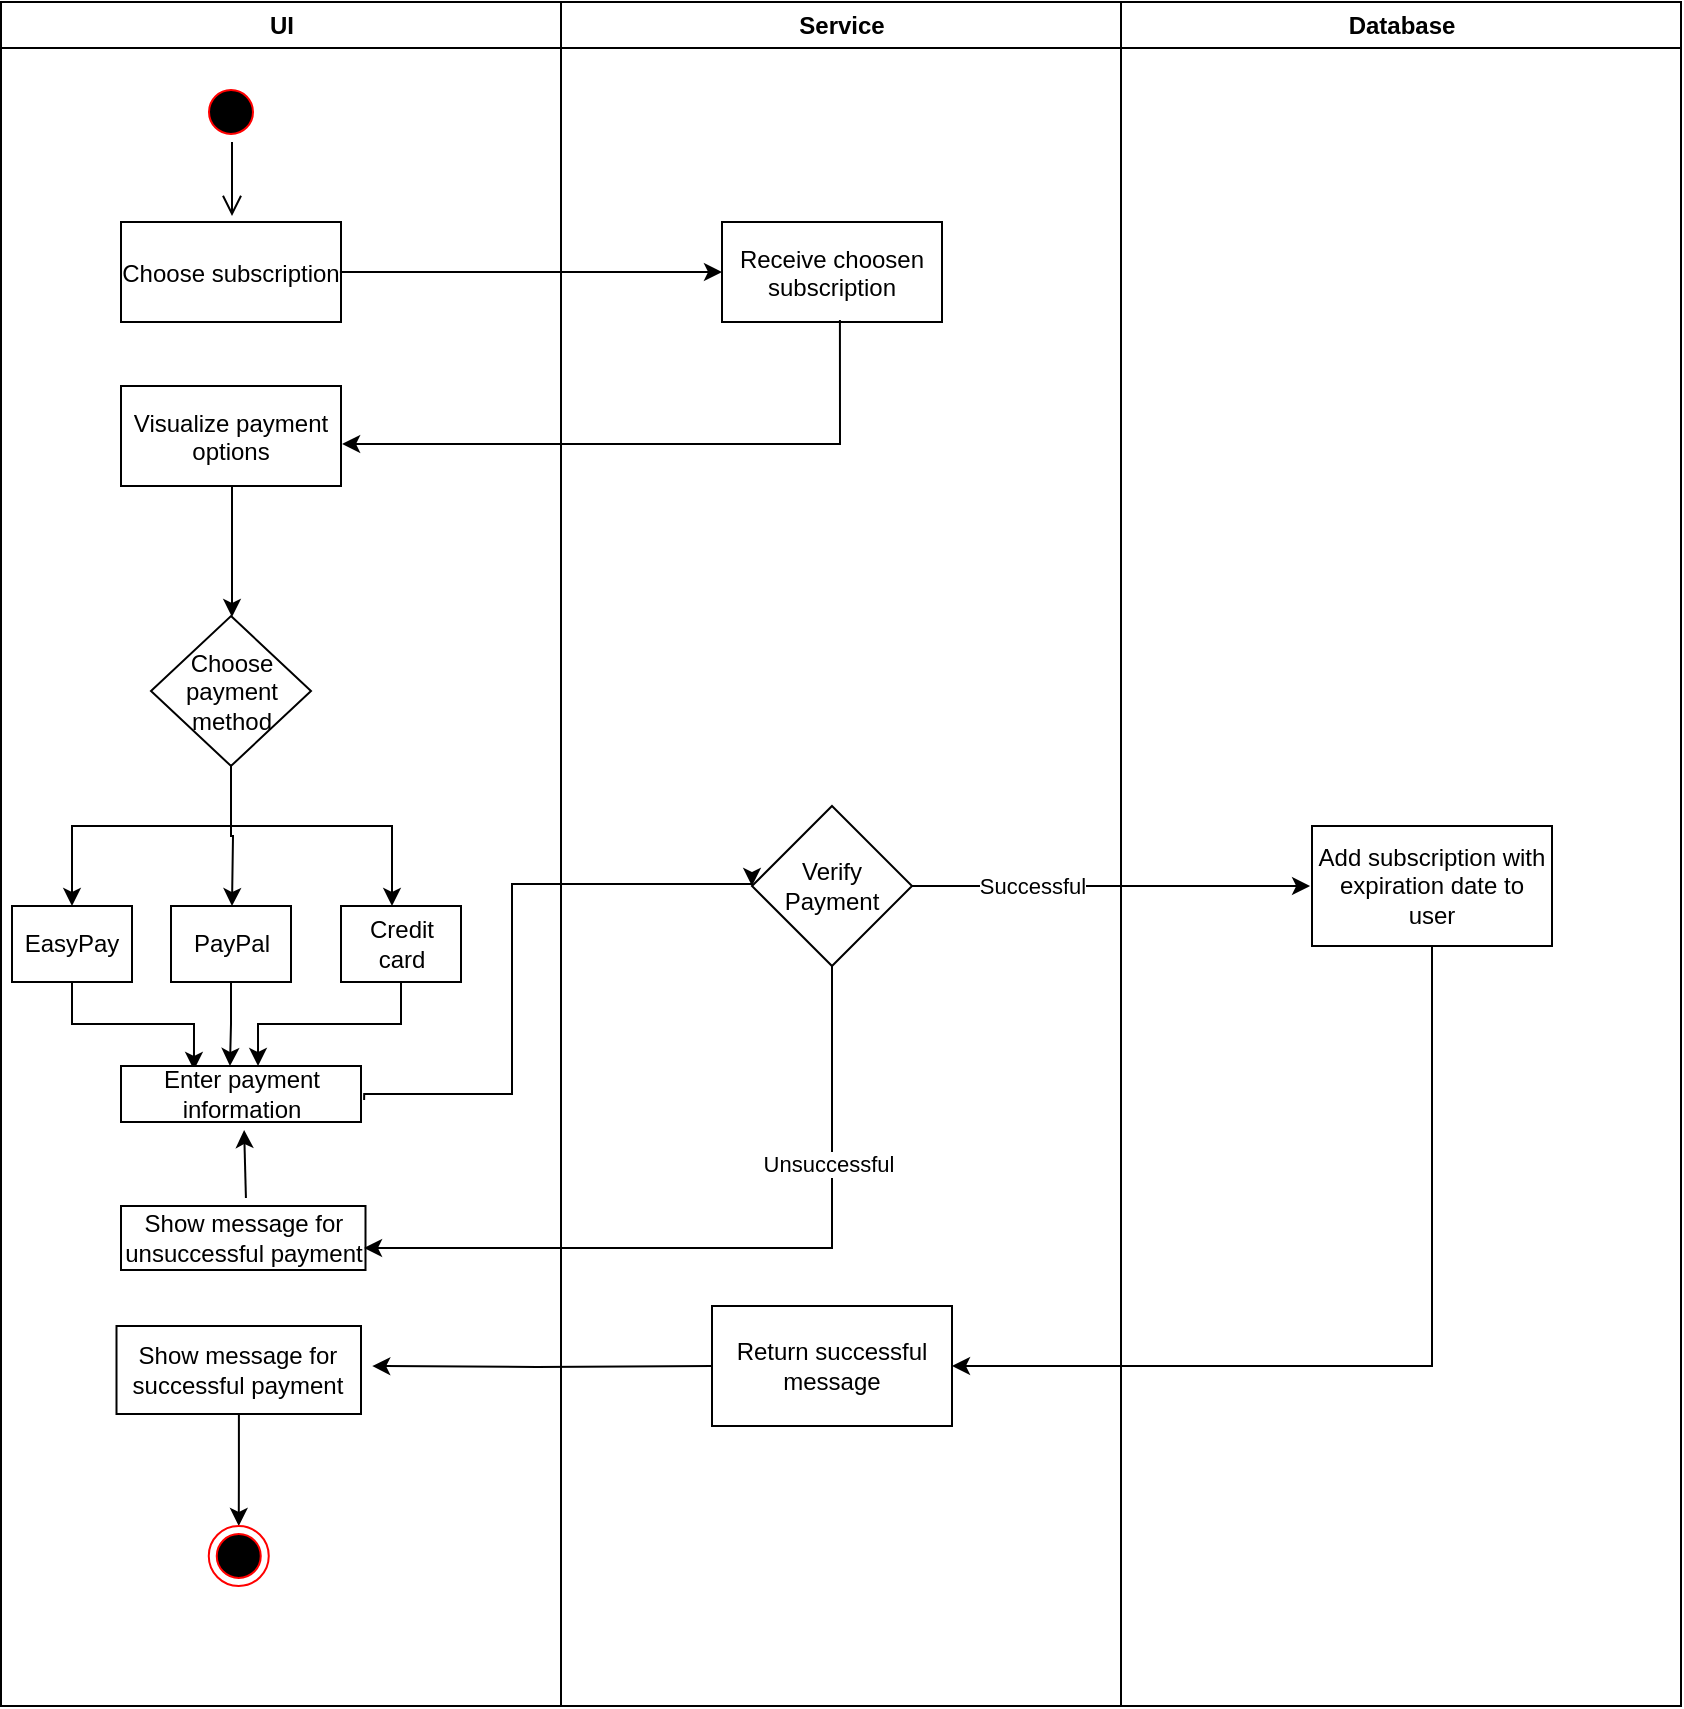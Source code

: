<mxfile version="18.0.4" type="device"><diagram name="Page-1" id="e7e014a7-5840-1c2e-5031-d8a46d1fe8dd"><mxGraphModel dx="1422" dy="762" grid="1" gridSize="10" guides="1" tooltips="1" connect="1" arrows="1" fold="1" page="1" pageScale="1" pageWidth="1169" pageHeight="826" background="none" math="0" shadow="0"><root><mxCell id="0"/><mxCell id="1" parent="0"/><mxCell id="2" value="UI" style="swimlane;whiteSpace=wrap" parent="1" vertex="1"><mxGeometry x="164.5" y="128" width="280" height="852" as="geometry"/></mxCell><mxCell id="5" value="" style="ellipse;shape=startState;fillColor=#000000;strokeColor=#ff0000;" parent="2" vertex="1"><mxGeometry x="100" y="40" width="30" height="30" as="geometry"/></mxCell><mxCell id="6" value="" style="edgeStyle=elbowEdgeStyle;elbow=horizontal;verticalAlign=bottom;endArrow=open;endSize=8;strokeColor=#000000;endFill=1;rounded=0;entryX=0.505;entryY=-0.06;entryDx=0;entryDy=0;entryPerimeter=0;" parent="2" source="5" target="7" edge="1"><mxGeometry x="100" y="40" as="geometry"><mxPoint x="115" y="110" as="targetPoint"/></mxGeometry></mxCell><mxCell id="7" value="Choose subscription" style="" parent="2" vertex="1"><mxGeometry x="60" y="110" width="110" height="50" as="geometry"/></mxCell><mxCell id="AuDja2oWbWeLDiDt-m1M-51" value="Visualize payment &#10;options" style="" parent="2" vertex="1"><mxGeometry x="60" y="192" width="110" height="50" as="geometry"/></mxCell><mxCell id="AuDja2oWbWeLDiDt-m1M-79" style="edgeStyle=orthogonalEdgeStyle;rounded=0;orthogonalLoop=1;jettySize=auto;html=1;entryX=0.304;entryY=0.071;entryDx=0;entryDy=0;entryPerimeter=0;strokeColor=#000000;" parent="2" source="AuDja2oWbWeLDiDt-m1M-58" target="AuDja2oWbWeLDiDt-m1M-70" edge="1"><mxGeometry relative="1" as="geometry"/></mxCell><mxCell id="AuDja2oWbWeLDiDt-m1M-58" value="EasyPay" style="rounded=0;whiteSpace=wrap;html=1;" parent="2" vertex="1"><mxGeometry x="5.5" y="452" width="60" height="38" as="geometry"/></mxCell><mxCell id="AuDja2oWbWeLDiDt-m1M-73" style="edgeStyle=orthogonalEdgeStyle;rounded=0;orthogonalLoop=1;jettySize=auto;html=1;entryX=0.454;entryY=0;entryDx=0;entryDy=0;entryPerimeter=0;strokeColor=#000000;" parent="2" source="AuDja2oWbWeLDiDt-m1M-59" target="AuDja2oWbWeLDiDt-m1M-70" edge="1"><mxGeometry relative="1" as="geometry"/></mxCell><mxCell id="AuDja2oWbWeLDiDt-m1M-59" value="PayPal" style="rounded=0;whiteSpace=wrap;html=1;" parent="2" vertex="1"><mxGeometry x="85" y="452" width="60" height="38" as="geometry"/></mxCell><mxCell id="AuDja2oWbWeLDiDt-m1M-78" style="edgeStyle=orthogonalEdgeStyle;rounded=0;orthogonalLoop=1;jettySize=auto;html=1;entryX=0.571;entryY=0;entryDx=0;entryDy=0;entryPerimeter=0;strokeColor=#000000;" parent="2" source="AuDja2oWbWeLDiDt-m1M-60" target="AuDja2oWbWeLDiDt-m1M-70" edge="1"><mxGeometry relative="1" as="geometry"><Array as="points"><mxPoint x="200" y="511"/><mxPoint x="129" y="511"/></Array></mxGeometry></mxCell><mxCell id="AuDja2oWbWeLDiDt-m1M-60" value="Credit card" style="rounded=0;whiteSpace=wrap;html=1;" parent="2" vertex="1"><mxGeometry x="170" y="452" width="60" height="38" as="geometry"/></mxCell><mxCell id="AuDja2oWbWeLDiDt-m1M-70" value="Enter payment information" style="rounded=0;whiteSpace=wrap;html=1;strokeColor=#000000;fillColor=#FFFFFF;" parent="2" vertex="1"><mxGeometry x="60" y="532" width="120" height="28" as="geometry"/></mxCell><mxCell id="AuDja2oWbWeLDiDt-m1M-96" style="edgeStyle=orthogonalEdgeStyle;rounded=0;orthogonalLoop=1;jettySize=auto;html=1;entryX=0.5;entryY=0;entryDx=0;entryDy=0;fontColor=#000000;strokeColor=#000000;" parent="2" source="AuDja2oWbWeLDiDt-m1M-93" target="AuDja2oWbWeLDiDt-m1M-95" edge="1"><mxGeometry relative="1" as="geometry"/></mxCell><mxCell id="AuDja2oWbWeLDiDt-m1M-93" value="Show message for successful payment" style="rounded=0;whiteSpace=wrap;html=1;fontColor=#000000;strokeColor=#000000;fillColor=#FFFFFF;" parent="2" vertex="1"><mxGeometry x="57.75" y="662" width="122.25" height="44" as="geometry"/></mxCell><mxCell id="AuDja2oWbWeLDiDt-m1M-95" value="" style="ellipse;html=1;shape=endState;fillColor=#000000;strokeColor=#ff0000;fontColor=#000000;" parent="2" vertex="1"><mxGeometry x="103.88" y="762" width="30" height="30" as="geometry"/></mxCell><mxCell id="AuDja2oWbWeLDiDt-m1M-100" style="edgeStyle=orthogonalEdgeStyle;rounded=0;orthogonalLoop=1;jettySize=auto;html=1;entryX=0.513;entryY=1.143;entryDx=0;entryDy=0;entryPerimeter=0;fontColor=#000000;strokeColor=#000000;exitX=0.511;exitY=-0.125;exitDx=0;exitDy=0;exitPerimeter=0;" parent="2" source="AuDja2oWbWeLDiDt-m1M-99" target="AuDja2oWbWeLDiDt-m1M-70" edge="1"><mxGeometry relative="1" as="geometry"/></mxCell><mxCell id="AuDja2oWbWeLDiDt-m1M-99" value="Show message for unsuccessful payment" style="rounded=0;whiteSpace=wrap;html=1;fontColor=#000000;strokeColor=#000000;fillColor=#FFFFFF;" parent="2" vertex="1"><mxGeometry x="60" y="602" width="122.25" height="32" as="geometry"/></mxCell><mxCell id="3" value="Service" style="swimlane;whiteSpace=wrap;startSize=23;" parent="1" vertex="1"><mxGeometry x="444.5" y="128" width="280" height="852" as="geometry"/></mxCell><mxCell id="AuDja2oWbWeLDiDt-m1M-48" value="Receive choosen &#10;subscription" style="" parent="3" vertex="1"><mxGeometry x="80.5" y="110" width="110" height="50" as="geometry"/></mxCell><mxCell id="AuDja2oWbWeLDiDt-m1M-83" value="Verify&lt;br&gt;Payment" style="rhombus;whiteSpace=wrap;html=1;fillColor=#FFFFFF;strokeColor=#000000;fontColor=rgb(0, 0, 0);rounded=0;" parent="3" vertex="1"><mxGeometry x="95.5" y="402" width="80" height="80" as="geometry"/></mxCell><mxCell id="AuDja2oWbWeLDiDt-m1M-90" value="Return successful message" style="rounded=0;whiteSpace=wrap;html=1;fontColor=#000000;strokeColor=#000000;fillColor=#FFFFFF;" parent="3" vertex="1"><mxGeometry x="75.5" y="652" width="120" height="60" as="geometry"/></mxCell><mxCell id="4" value="Database" style="swimlane;whiteSpace=wrap" parent="1" vertex="1"><mxGeometry x="724.5" y="128" width="280" height="852" as="geometry"/></mxCell><mxCell id="AuDja2oWbWeLDiDt-m1M-88" value="Add subscription with expiration date to user" style="rounded=0;whiteSpace=wrap;html=1;fontColor=#000000;strokeColor=#000000;fillColor=#FFFFFF;" parent="4" vertex="1"><mxGeometry x="95.5" y="412" width="120" height="60" as="geometry"/></mxCell><mxCell id="AuDja2oWbWeLDiDt-m1M-49" style="edgeStyle=orthogonalEdgeStyle;rounded=0;orthogonalLoop=1;jettySize=auto;html=1;entryX=0;entryY=0.5;entryDx=0;entryDy=0;entryPerimeter=0;strokeColor=#000000;exitX=0.995;exitY=0.5;exitDx=0;exitDy=0;exitPerimeter=0;" parent="1" source="7" target="AuDja2oWbWeLDiDt-m1M-48" edge="1"><mxGeometry relative="1" as="geometry"/></mxCell><mxCell id="AuDja2oWbWeLDiDt-m1M-52" style="edgeStyle=orthogonalEdgeStyle;rounded=0;orthogonalLoop=1;jettySize=auto;html=1;entryX=1.005;entryY=0.58;entryDx=0;entryDy=0;entryPerimeter=0;strokeColor=#000000;exitX=0.536;exitY=0.98;exitDx=0;exitDy=0;exitPerimeter=0;" parent="1" source="AuDja2oWbWeLDiDt-m1M-48" target="AuDja2oWbWeLDiDt-m1M-51" edge="1"><mxGeometry relative="1" as="geometry"><mxPoint x="595" y="290" as="sourcePoint"/><Array as="points"><mxPoint x="584" y="349"/></Array></mxGeometry></mxCell><mxCell id="AuDja2oWbWeLDiDt-m1M-55" style="edgeStyle=orthogonalEdgeStyle;rounded=0;orthogonalLoop=1;jettySize=auto;html=1;strokeColor=#000000;" parent="1" source="AuDja2oWbWeLDiDt-m1M-53" edge="1"><mxGeometry relative="1" as="geometry"><mxPoint x="200" y="580" as="targetPoint"/><Array as="points"><mxPoint x="280" y="540"/><mxPoint x="200" y="540"/><mxPoint x="200" y="570"/></Array></mxGeometry></mxCell><mxCell id="AuDja2oWbWeLDiDt-m1M-56" style="edgeStyle=orthogonalEdgeStyle;rounded=0;orthogonalLoop=1;jettySize=auto;html=1;strokeColor=#000000;" parent="1" source="AuDja2oWbWeLDiDt-m1M-53" edge="1"><mxGeometry relative="1" as="geometry"><mxPoint x="280" y="580" as="targetPoint"/></mxGeometry></mxCell><mxCell id="AuDja2oWbWeLDiDt-m1M-57" style="edgeStyle=orthogonalEdgeStyle;rounded=0;orthogonalLoop=1;jettySize=auto;html=1;strokeColor=#000000;" parent="1" source="AuDja2oWbWeLDiDt-m1M-53" edge="1"><mxGeometry relative="1" as="geometry"><mxPoint x="360" y="580" as="targetPoint"/><Array as="points"><mxPoint x="280" y="540"/><mxPoint x="360" y="540"/><mxPoint x="360" y="570"/></Array></mxGeometry></mxCell><mxCell id="AuDja2oWbWeLDiDt-m1M-53" value="Choose payment method" style="rhombus;whiteSpace=wrap;html=1;fillColor=rgb(255, 255, 255);strokeColor=rgb(0, 0, 0);fontColor=rgb(0, 0, 0);" parent="1" vertex="1"><mxGeometry x="239.5" y="435" width="80" height="75" as="geometry"/></mxCell><mxCell id="AuDja2oWbWeLDiDt-m1M-54" value="" style="edgeStyle=orthogonalEdgeStyle;rounded=0;orthogonalLoop=1;jettySize=auto;html=1;strokeColor=#000000;exitX=0.523;exitY=1;exitDx=0;exitDy=0;exitPerimeter=0;" parent="1" source="AuDja2oWbWeLDiDt-m1M-51" target="AuDja2oWbWeLDiDt-m1M-53" edge="1"><mxGeometry relative="1" as="geometry"><mxPoint x="280" y="380" as="sourcePoint"/><Array as="points"><mxPoint x="280" y="370"/></Array></mxGeometry></mxCell><mxCell id="AuDja2oWbWeLDiDt-m1M-82" style="edgeStyle=orthogonalEdgeStyle;rounded=0;orthogonalLoop=1;jettySize=auto;html=1;entryX=0;entryY=0.5;entryDx=0;entryDy=0;fontColor=#FFFFFF;strokeColor=#000000;exitX=1.013;exitY=0.607;exitDx=0;exitDy=0;exitPerimeter=0;" parent="1" source="AuDja2oWbWeLDiDt-m1M-70" target="AuDja2oWbWeLDiDt-m1M-83" edge="1"><mxGeometry relative="1" as="geometry"><mxPoint x="530" y="568.98" as="targetPoint"/><Array as="points"><mxPoint x="346" y="674"/><mxPoint x="420" y="674"/><mxPoint x="420" y="569"/></Array></mxGeometry></mxCell><mxCell id="AuDja2oWbWeLDiDt-m1M-89" style="edgeStyle=orthogonalEdgeStyle;rounded=0;orthogonalLoop=1;jettySize=auto;html=1;entryX=-0.008;entryY=0.5;entryDx=0;entryDy=0;entryPerimeter=0;fontColor=#000000;strokeColor=#000000;" parent="1" source="AuDja2oWbWeLDiDt-m1M-83" target="AuDja2oWbWeLDiDt-m1M-88" edge="1"><mxGeometry relative="1" as="geometry"><Array as="points"><mxPoint x="670" y="570"/><mxPoint x="670" y="570"/></Array></mxGeometry></mxCell><mxCell id="AuDja2oWbWeLDiDt-m1M-97" value="Successful" style="edgeLabel;html=1;align=center;verticalAlign=middle;resizable=0;points=[];fontColor=#000000;" parent="AuDja2oWbWeLDiDt-m1M-89" connectable="0" vertex="1"><mxGeometry x="-0.648" y="-2" relative="1" as="geometry"><mxPoint x="25" y="-2" as="offset"/></mxGeometry></mxCell><mxCell id="AuDja2oWbWeLDiDt-m1M-91" style="edgeStyle=orthogonalEdgeStyle;rounded=0;orthogonalLoop=1;jettySize=auto;html=1;fontColor=#000000;strokeColor=#000000;entryX=1;entryY=0.5;entryDx=0;entryDy=0;entryPerimeter=0;" parent="1" target="AuDja2oWbWeLDiDt-m1M-90" edge="1"><mxGeometry relative="1" as="geometry"><mxPoint x="880" y="800" as="targetPoint"/><mxPoint x="880" y="600" as="sourcePoint"/><Array as="points"><mxPoint x="880" y="810"/></Array></mxGeometry></mxCell><mxCell id="AuDja2oWbWeLDiDt-m1M-92" style="edgeStyle=orthogonalEdgeStyle;rounded=0;orthogonalLoop=1;jettySize=auto;html=1;fontColor=#000000;strokeColor=#000000;entryX=1.046;entryY=0.455;entryDx=0;entryDy=0;entryPerimeter=0;" parent="1" target="AuDja2oWbWeLDiDt-m1M-93" edge="1"><mxGeometry relative="1" as="geometry"><mxPoint x="350" y="810" as="targetPoint"/><mxPoint x="520" y="810" as="sourcePoint"/><Array as="points"/></mxGeometry></mxCell><mxCell id="AuDja2oWbWeLDiDt-m1M-101" style="edgeStyle=orthogonalEdgeStyle;rounded=0;orthogonalLoop=1;jettySize=auto;html=1;entryX=0.994;entryY=0.656;entryDx=0;entryDy=0;entryPerimeter=0;fontColor=#000000;strokeColor=#000000;" parent="1" source="AuDja2oWbWeLDiDt-m1M-83" target="AuDja2oWbWeLDiDt-m1M-99" edge="1"><mxGeometry relative="1" as="geometry"><Array as="points"><mxPoint x="580" y="751"/></Array></mxGeometry></mxCell><mxCell id="NzrsY9e0YZJOvnq0JXup-7" value="Unsuccessful" style="edgeLabel;html=1;align=center;verticalAlign=middle;resizable=0;points=[];" vertex="1" connectable="0" parent="AuDja2oWbWeLDiDt-m1M-101"><mxGeometry x="-0.472" y="-2" relative="1" as="geometry"><mxPoint as="offset"/></mxGeometry></mxCell></root></mxGraphModel></diagram></mxfile>